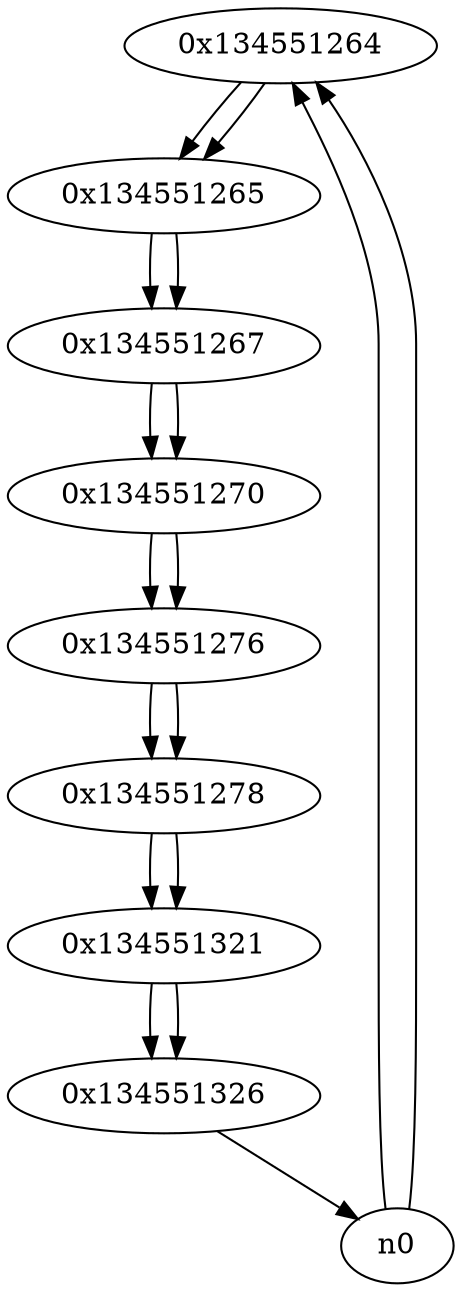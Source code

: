 digraph G{
/* nodes */
  n1 [label="0x134551264"]
  n2 [label="0x134551265"]
  n3 [label="0x134551267"]
  n4 [label="0x134551270"]
  n5 [label="0x134551276"]
  n6 [label="0x134551278"]
  n7 [label="0x134551321"]
  n8 [label="0x134551326"]
/* edges */
n1 -> n2;
n0 -> n1;
n0 -> n1;
n2 -> n3;
n1 -> n2;
n3 -> n4;
n2 -> n3;
n4 -> n5;
n3 -> n4;
n5 -> n6;
n4 -> n5;
n6 -> n7;
n5 -> n6;
n7 -> n8;
n6 -> n7;
n8 -> n0;
n7 -> n8;
}
